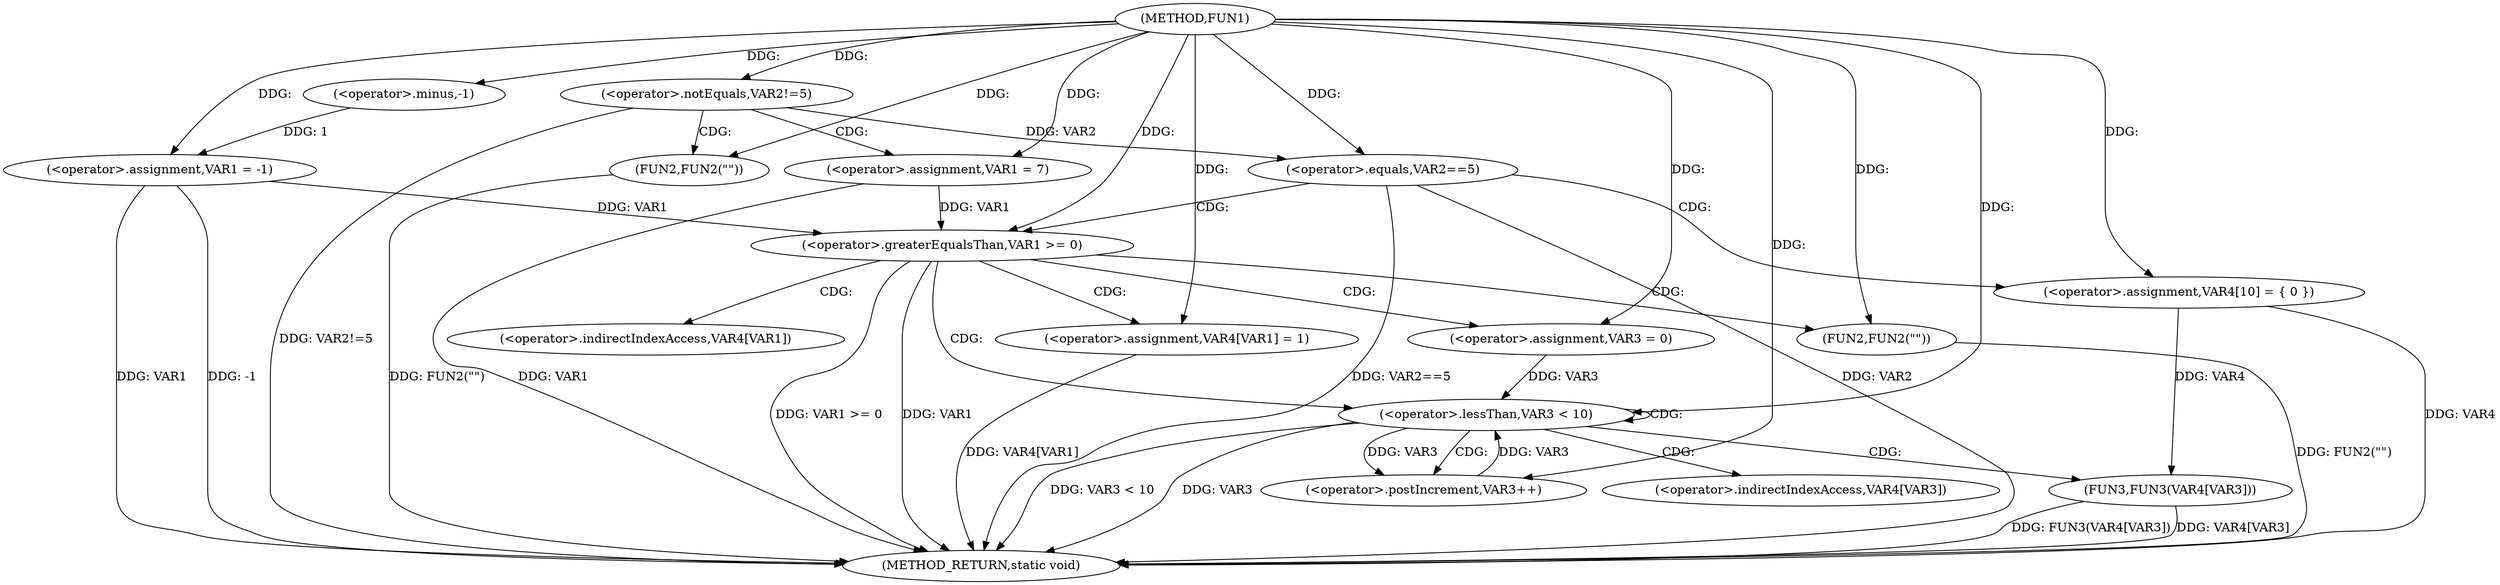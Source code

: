 digraph FUN1 {  
"1000100" [label = "(METHOD,FUN1)" ]
"1000157" [label = "(METHOD_RETURN,static void)" ]
"1000103" [label = "(<operator>.assignment,VAR1 = -1)" ]
"1000105" [label = "(<operator>.minus,-1)" ]
"1000108" [label = "(<operator>.notEquals,VAR2!=5)" ]
"1000112" [label = "(FUN2,FUN2(\"\"))" ]
"1000116" [label = "(<operator>.assignment,VAR1 = 7)" ]
"1000120" [label = "(<operator>.equals,VAR2==5)" ]
"1000127" [label = "(<operator>.assignment,VAR4[10] = { 0 })" ]
"1000130" [label = "(<operator>.greaterEqualsThan,VAR1 >= 0)" ]
"1000134" [label = "(<operator>.assignment,VAR4[VAR1] = 1)" ]
"1000140" [label = "(<operator>.assignment,VAR3 = 0)" ]
"1000143" [label = "(<operator>.lessThan,VAR3 < 10)" ]
"1000146" [label = "(<operator>.postIncrement,VAR3++)" ]
"1000149" [label = "(FUN3,FUN3(VAR4[VAR3]))" ]
"1000155" [label = "(FUN2,FUN2(\"\"))" ]
"1000135" [label = "(<operator>.indirectIndexAccess,VAR4[VAR1])" ]
"1000150" [label = "(<operator>.indirectIndexAccess,VAR4[VAR3])" ]
  "1000116" -> "1000157"  [ label = "DDG: VAR1"] 
  "1000130" -> "1000157"  [ label = "DDG: VAR1 >= 0"] 
  "1000108" -> "1000157"  [ label = "DDG: VAR2!=5"] 
  "1000103" -> "1000157"  [ label = "DDG: VAR1"] 
  "1000103" -> "1000157"  [ label = "DDG: -1"] 
  "1000120" -> "1000157"  [ label = "DDG: VAR2"] 
  "1000149" -> "1000157"  [ label = "DDG: FUN3(VAR4[VAR3])"] 
  "1000112" -> "1000157"  [ label = "DDG: FUN2(\"\")"] 
  "1000143" -> "1000157"  [ label = "DDG: VAR3 < 10"] 
  "1000149" -> "1000157"  [ label = "DDG: VAR4[VAR3]"] 
  "1000127" -> "1000157"  [ label = "DDG: VAR4"] 
  "1000130" -> "1000157"  [ label = "DDG: VAR1"] 
  "1000155" -> "1000157"  [ label = "DDG: FUN2(\"\")"] 
  "1000143" -> "1000157"  [ label = "DDG: VAR3"] 
  "1000134" -> "1000157"  [ label = "DDG: VAR4[VAR1]"] 
  "1000120" -> "1000157"  [ label = "DDG: VAR2==5"] 
  "1000105" -> "1000103"  [ label = "DDG: 1"] 
  "1000100" -> "1000103"  [ label = "DDG: "] 
  "1000100" -> "1000105"  [ label = "DDG: "] 
  "1000100" -> "1000108"  [ label = "DDG: "] 
  "1000100" -> "1000112"  [ label = "DDG: "] 
  "1000100" -> "1000116"  [ label = "DDG: "] 
  "1000108" -> "1000120"  [ label = "DDG: VAR2"] 
  "1000100" -> "1000120"  [ label = "DDG: "] 
  "1000100" -> "1000127"  [ label = "DDG: "] 
  "1000116" -> "1000130"  [ label = "DDG: VAR1"] 
  "1000103" -> "1000130"  [ label = "DDG: VAR1"] 
  "1000100" -> "1000130"  [ label = "DDG: "] 
  "1000100" -> "1000134"  [ label = "DDG: "] 
  "1000100" -> "1000140"  [ label = "DDG: "] 
  "1000140" -> "1000143"  [ label = "DDG: VAR3"] 
  "1000146" -> "1000143"  [ label = "DDG: VAR3"] 
  "1000100" -> "1000143"  [ label = "DDG: "] 
  "1000143" -> "1000146"  [ label = "DDG: VAR3"] 
  "1000100" -> "1000146"  [ label = "DDG: "] 
  "1000127" -> "1000149"  [ label = "DDG: VAR4"] 
  "1000100" -> "1000155"  [ label = "DDG: "] 
  "1000108" -> "1000112"  [ label = "CDG: "] 
  "1000108" -> "1000116"  [ label = "CDG: "] 
  "1000120" -> "1000127"  [ label = "CDG: "] 
  "1000120" -> "1000130"  [ label = "CDG: "] 
  "1000130" -> "1000143"  [ label = "CDG: "] 
  "1000130" -> "1000155"  [ label = "CDG: "] 
  "1000130" -> "1000135"  [ label = "CDG: "] 
  "1000130" -> "1000140"  [ label = "CDG: "] 
  "1000130" -> "1000134"  [ label = "CDG: "] 
  "1000143" -> "1000143"  [ label = "CDG: "] 
  "1000143" -> "1000150"  [ label = "CDG: "] 
  "1000143" -> "1000146"  [ label = "CDG: "] 
  "1000143" -> "1000149"  [ label = "CDG: "] 
}
